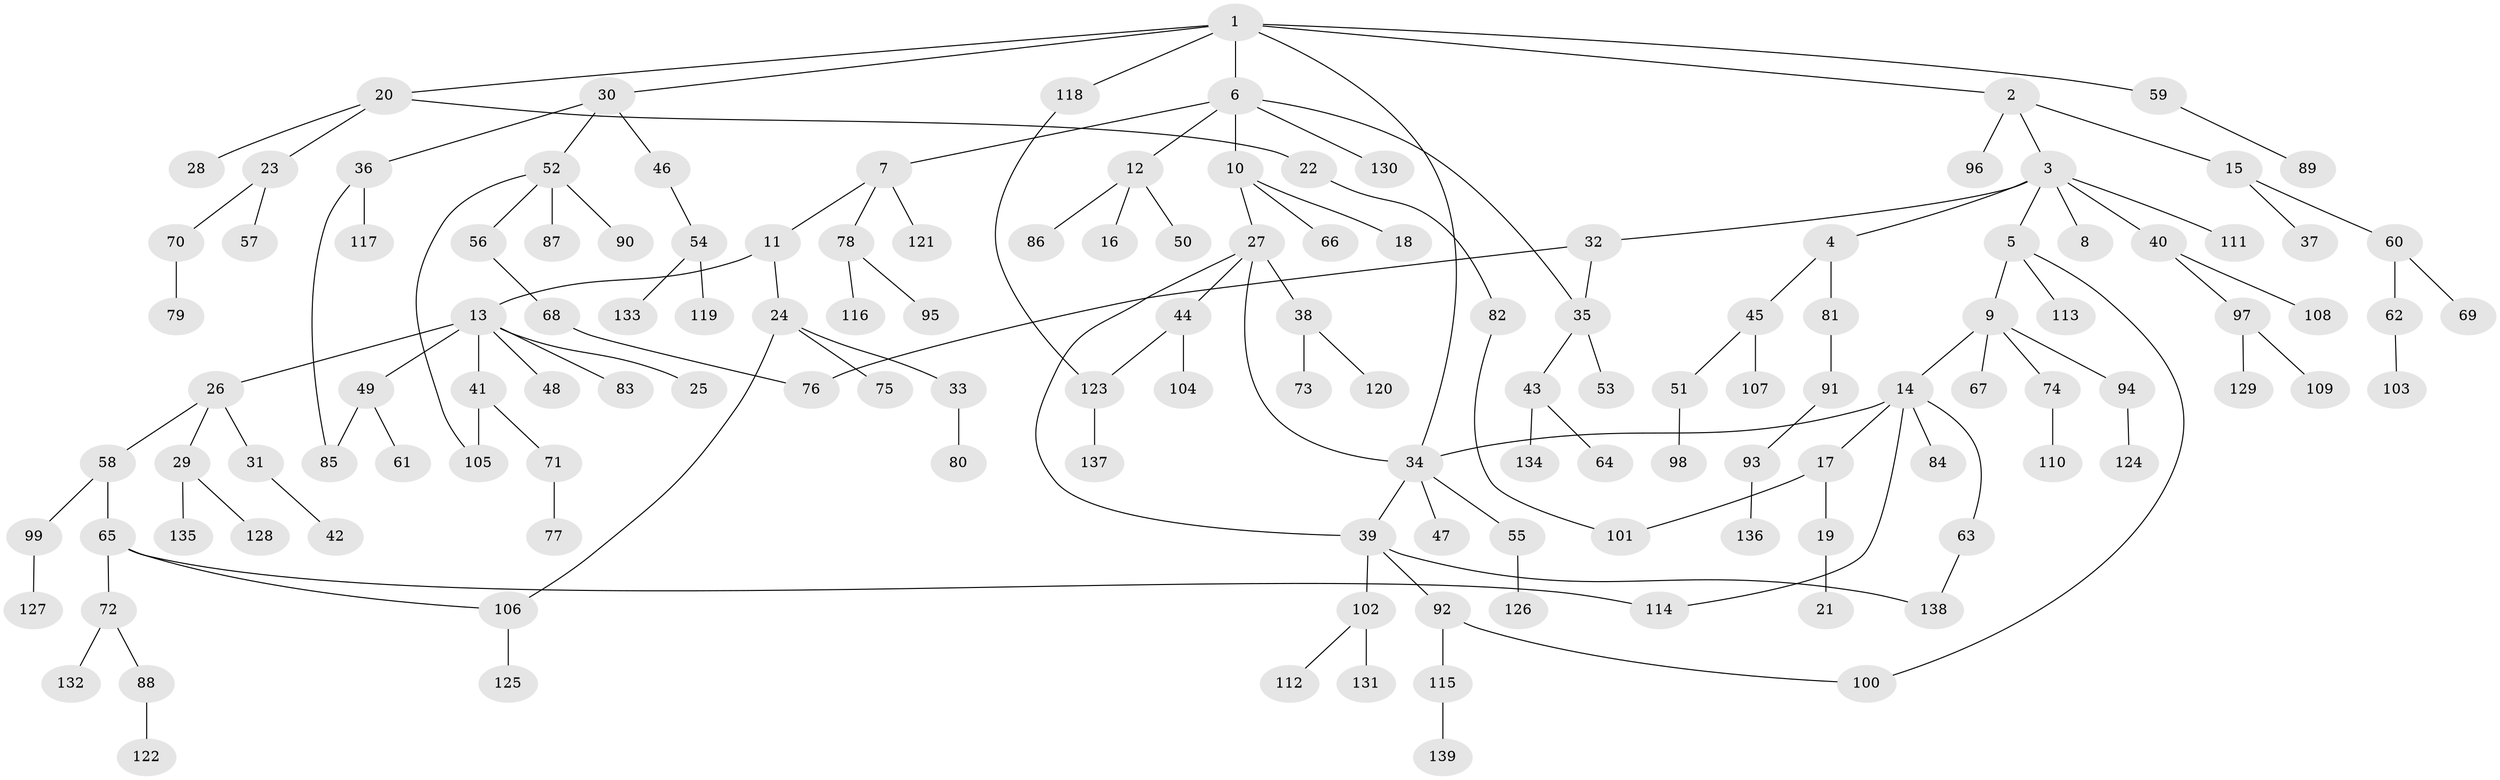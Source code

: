 // Generated by graph-tools (version 1.1) at 2025/25/03/09/25 03:25:31]
// undirected, 139 vertices, 151 edges
graph export_dot {
graph [start="1"]
  node [color=gray90,style=filled];
  1;
  2;
  3;
  4;
  5;
  6;
  7;
  8;
  9;
  10;
  11;
  12;
  13;
  14;
  15;
  16;
  17;
  18;
  19;
  20;
  21;
  22;
  23;
  24;
  25;
  26;
  27;
  28;
  29;
  30;
  31;
  32;
  33;
  34;
  35;
  36;
  37;
  38;
  39;
  40;
  41;
  42;
  43;
  44;
  45;
  46;
  47;
  48;
  49;
  50;
  51;
  52;
  53;
  54;
  55;
  56;
  57;
  58;
  59;
  60;
  61;
  62;
  63;
  64;
  65;
  66;
  67;
  68;
  69;
  70;
  71;
  72;
  73;
  74;
  75;
  76;
  77;
  78;
  79;
  80;
  81;
  82;
  83;
  84;
  85;
  86;
  87;
  88;
  89;
  90;
  91;
  92;
  93;
  94;
  95;
  96;
  97;
  98;
  99;
  100;
  101;
  102;
  103;
  104;
  105;
  106;
  107;
  108;
  109;
  110;
  111;
  112;
  113;
  114;
  115;
  116;
  117;
  118;
  119;
  120;
  121;
  122;
  123;
  124;
  125;
  126;
  127;
  128;
  129;
  130;
  131;
  132;
  133;
  134;
  135;
  136;
  137;
  138;
  139;
  1 -- 2;
  1 -- 6;
  1 -- 20;
  1 -- 30;
  1 -- 59;
  1 -- 118;
  1 -- 34;
  2 -- 3;
  2 -- 15;
  2 -- 96;
  3 -- 4;
  3 -- 5;
  3 -- 8;
  3 -- 32;
  3 -- 40;
  3 -- 111;
  4 -- 45;
  4 -- 81;
  5 -- 9;
  5 -- 113;
  5 -- 100;
  6 -- 7;
  6 -- 10;
  6 -- 12;
  6 -- 35;
  6 -- 130;
  7 -- 11;
  7 -- 78;
  7 -- 121;
  9 -- 14;
  9 -- 67;
  9 -- 74;
  9 -- 94;
  10 -- 18;
  10 -- 27;
  10 -- 66;
  11 -- 13;
  11 -- 24;
  12 -- 16;
  12 -- 50;
  12 -- 86;
  13 -- 25;
  13 -- 26;
  13 -- 41;
  13 -- 48;
  13 -- 49;
  13 -- 83;
  14 -- 17;
  14 -- 34;
  14 -- 63;
  14 -- 84;
  14 -- 114;
  15 -- 37;
  15 -- 60;
  17 -- 19;
  17 -- 101;
  19 -- 21;
  20 -- 22;
  20 -- 23;
  20 -- 28;
  22 -- 82;
  23 -- 57;
  23 -- 70;
  24 -- 33;
  24 -- 75;
  24 -- 106;
  26 -- 29;
  26 -- 31;
  26 -- 58;
  27 -- 38;
  27 -- 44;
  27 -- 34;
  27 -- 39;
  29 -- 128;
  29 -- 135;
  30 -- 36;
  30 -- 46;
  30 -- 52;
  31 -- 42;
  32 -- 35;
  32 -- 76;
  33 -- 80;
  34 -- 39;
  34 -- 47;
  34 -- 55;
  35 -- 43;
  35 -- 53;
  36 -- 85;
  36 -- 117;
  38 -- 73;
  38 -- 120;
  39 -- 92;
  39 -- 102;
  39 -- 138;
  40 -- 97;
  40 -- 108;
  41 -- 71;
  41 -- 105;
  43 -- 64;
  43 -- 134;
  44 -- 104;
  44 -- 123;
  45 -- 51;
  45 -- 107;
  46 -- 54;
  49 -- 61;
  49 -- 85;
  51 -- 98;
  52 -- 56;
  52 -- 87;
  52 -- 90;
  52 -- 105;
  54 -- 119;
  54 -- 133;
  55 -- 126;
  56 -- 68;
  58 -- 65;
  58 -- 99;
  59 -- 89;
  60 -- 62;
  60 -- 69;
  62 -- 103;
  63 -- 138;
  65 -- 72;
  65 -- 114;
  65 -- 106;
  68 -- 76;
  70 -- 79;
  71 -- 77;
  72 -- 88;
  72 -- 132;
  74 -- 110;
  78 -- 95;
  78 -- 116;
  81 -- 91;
  82 -- 101;
  88 -- 122;
  91 -- 93;
  92 -- 100;
  92 -- 115;
  93 -- 136;
  94 -- 124;
  97 -- 109;
  97 -- 129;
  99 -- 127;
  102 -- 112;
  102 -- 131;
  106 -- 125;
  115 -- 139;
  118 -- 123;
  123 -- 137;
}
